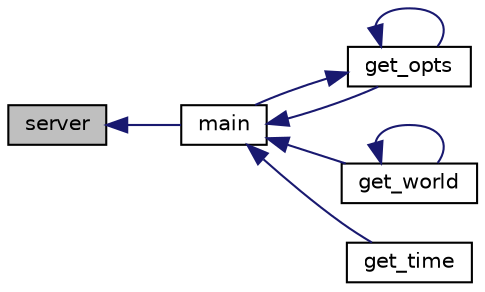 digraph "server"
{
  edge [fontname="Helvetica",fontsize="10",labelfontname="Helvetica",labelfontsize="10"];
  node [fontname="Helvetica",fontsize="10",shape=record];
  rankdir="LR";
  Node325 [label="server",height=0.2,width=0.4,color="black", fillcolor="grey75", style="filled", fontcolor="black"];
  Node325 -> Node326 [dir="back",color="midnightblue",fontsize="10",style="solid",fontname="Helvetica"];
  Node326 [label="main",height=0.2,width=0.4,color="black", fillcolor="white", style="filled",URL="$main_8c.html#a0c99d968a34e803d378692bde2e3f18f"];
  Node326 -> Node327 [dir="back",color="midnightblue",fontsize="10",style="solid",fontname="Helvetica"];
  Node327 [label="get_opts",height=0.2,width=0.4,color="black", fillcolor="white", style="filled",URL="$server_8h.html#a30e2e72e7d0d5f691caedcc1c3ea11b5"];
  Node327 -> Node327 [dir="back",color="midnightblue",fontsize="10",style="solid",fontname="Helvetica"];
  Node327 -> Node326 [dir="back",color="midnightblue",fontsize="10",style="solid",fontname="Helvetica"];
  Node326 -> Node328 [dir="back",color="midnightblue",fontsize="10",style="solid",fontname="Helvetica"];
  Node328 [label="get_world",height=0.2,width=0.4,color="black", fillcolor="white", style="filled",URL="$server_8h.html#a45a079803a87adc3a172025e7eded81d"];
  Node328 -> Node328 [dir="back",color="midnightblue",fontsize="10",style="solid",fontname="Helvetica"];
  Node326 -> Node329 [dir="back",color="midnightblue",fontsize="10",style="solid",fontname="Helvetica"];
  Node329 [label="get_time",height=0.2,width=0.4,color="black", fillcolor="white", style="filled",URL="$time__handlers_8c.html#a62269bdc0bb4875a8560b11b7b5ffcab"];
}
